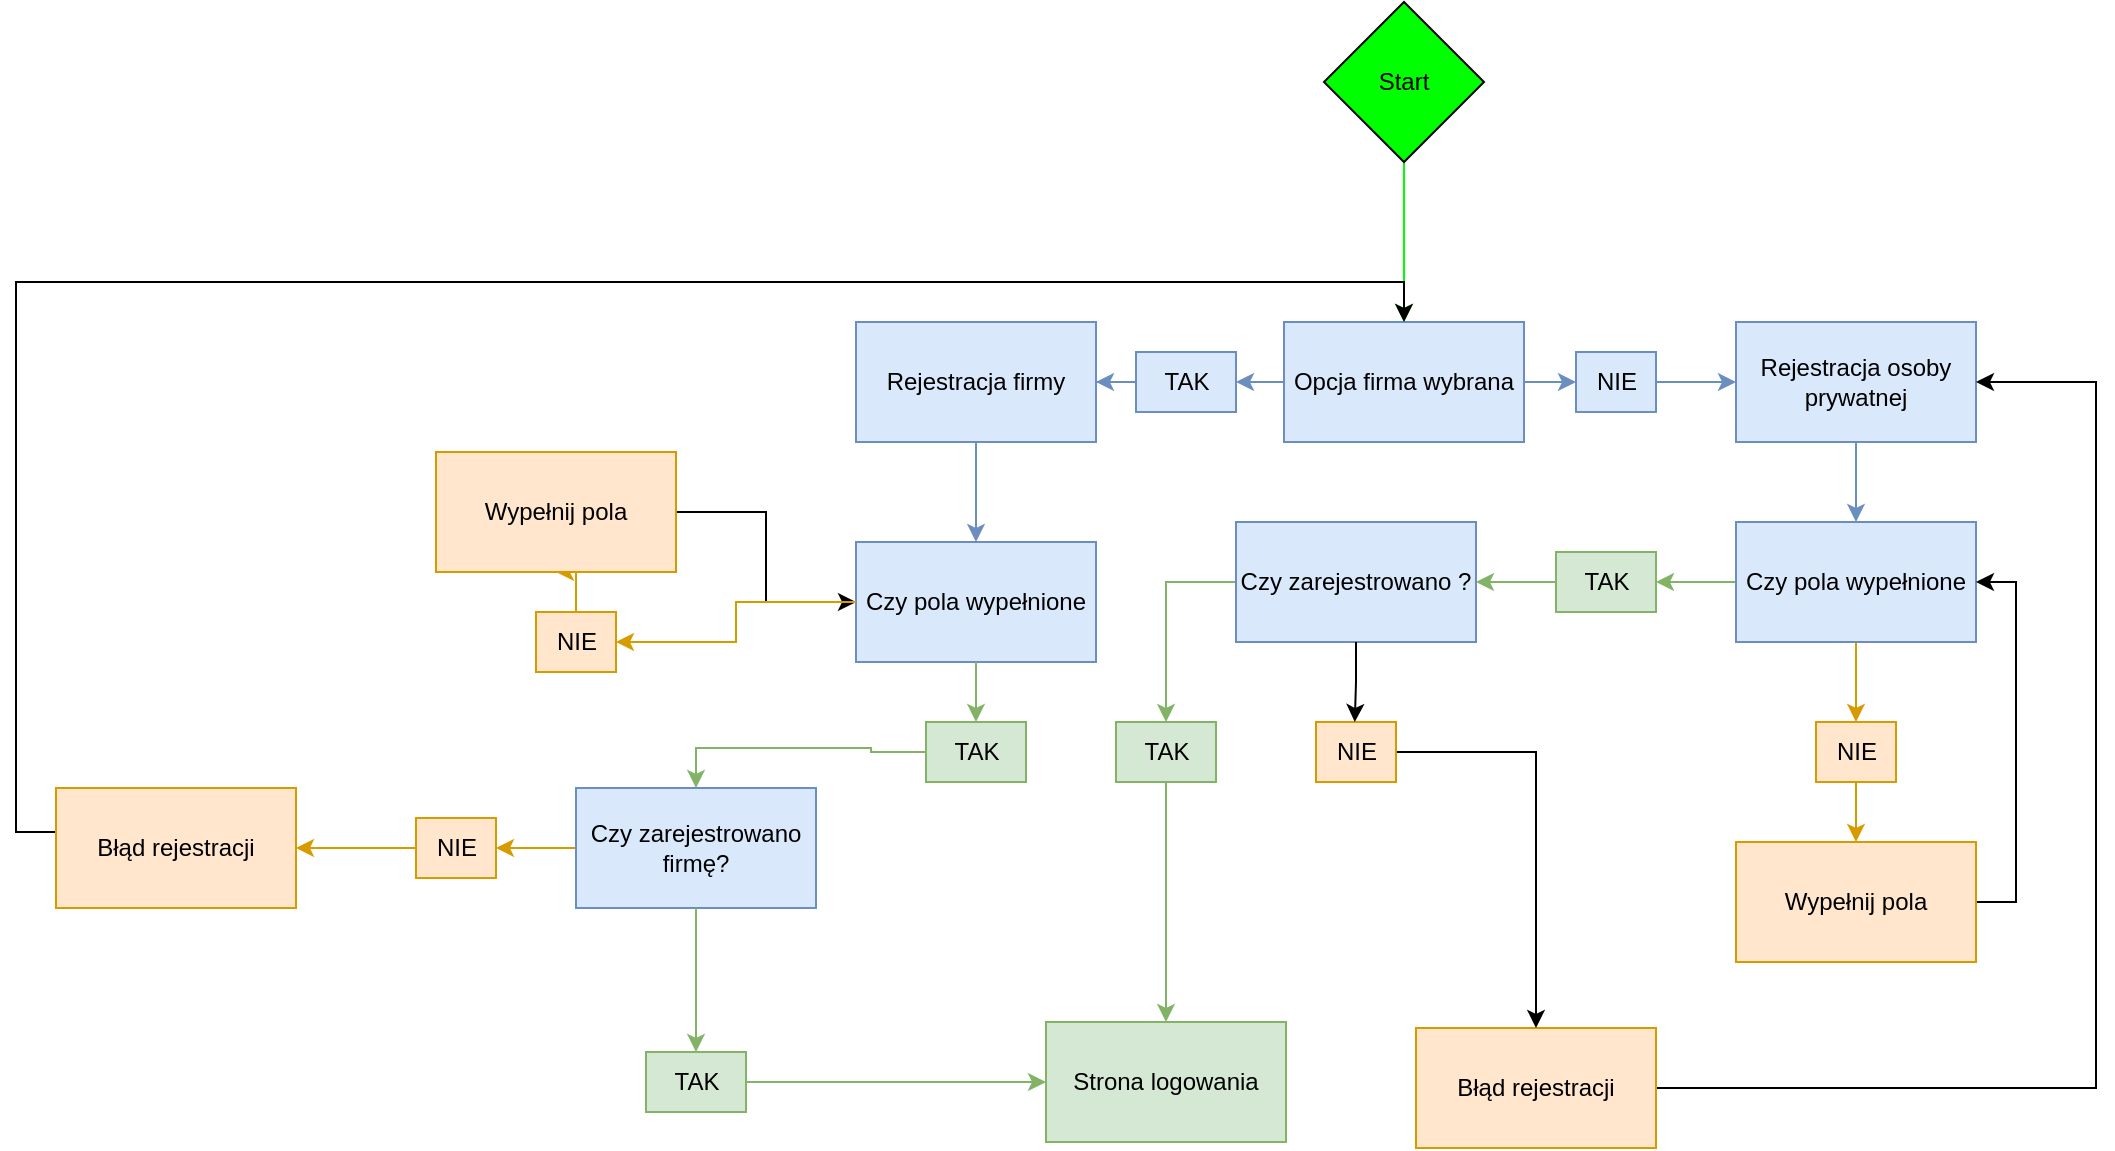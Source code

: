 <mxfile version="24.8.4">
  <diagram name="Strona-1" id="n98KaX4injBVcnxOvaJd">
    <mxGraphModel dx="1877" dy="1726" grid="1" gridSize="10" guides="1" tooltips="1" connect="1" arrows="1" fold="1" page="1" pageScale="1" pageWidth="827" pageHeight="1169" math="0" shadow="0">
      <root>
        <mxCell id="0" />
        <mxCell id="1" parent="0" />
        <mxCell id="3YU50Hzs8JmX-f17dHfL-24" value="" style="edgeStyle=orthogonalEdgeStyle;rounded=0;orthogonalLoop=1;jettySize=auto;html=1;fillColor=#d5e8d4;strokeColor=#00ff04;" parent="1" source="3YU50Hzs8JmX-f17dHfL-1" target="3YU50Hzs8JmX-f17dHfL-2" edge="1">
          <mxGeometry relative="1" as="geometry" />
        </mxCell>
        <mxCell id="3YU50Hzs8JmX-f17dHfL-1" value="Start" style="rhombus;whiteSpace=wrap;html=1;gradientColor=none;fillStyle=solid;fillColor=#00ff00;" parent="1" vertex="1">
          <mxGeometry x="374" y="-60" width="80" height="80" as="geometry" />
        </mxCell>
        <mxCell id="3YU50Hzs8JmX-f17dHfL-4" value="" style="edgeStyle=orthogonalEdgeStyle;rounded=0;orthogonalLoop=1;jettySize=auto;html=1;fillColor=#dae8fc;strokeColor=#6c8ebf;" parent="1" source="3YU50Hzs8JmX-f17dHfL-5" target="3YU50Hzs8JmX-f17dHfL-3" edge="1">
          <mxGeometry relative="1" as="geometry" />
        </mxCell>
        <mxCell id="3YU50Hzs8JmX-f17dHfL-7" value="" style="edgeStyle=orthogonalEdgeStyle;rounded=0;orthogonalLoop=1;jettySize=auto;html=1;fillColor=#dae8fc;strokeColor=#6c8ebf;" parent="1" source="3YU50Hzs8JmX-f17dHfL-8" target="3YU50Hzs8JmX-f17dHfL-6" edge="1">
          <mxGeometry relative="1" as="geometry" />
        </mxCell>
        <mxCell id="3YU50Hzs8JmX-f17dHfL-25" value="" style="edgeStyle=orthogonalEdgeStyle;rounded=0;orthogonalLoop=1;jettySize=auto;html=1;fillColor=#dae8fc;strokeColor=#6c8ebf;" parent="1" source="3YU50Hzs8JmX-f17dHfL-2" target="3YU50Hzs8JmX-f17dHfL-8" edge="1">
          <mxGeometry relative="1" as="geometry" />
        </mxCell>
        <mxCell id="3YU50Hzs8JmX-f17dHfL-2" value="Opcja firma wybrana" style="rounded=0;whiteSpace=wrap;html=1;fillColor=#dae8fc;strokeColor=#6c8ebf;" parent="1" vertex="1">
          <mxGeometry x="354" y="100" width="120" height="60" as="geometry" />
        </mxCell>
        <mxCell id="3YU50Hzs8JmX-f17dHfL-22" value="" style="edgeStyle=orthogonalEdgeStyle;rounded=0;orthogonalLoop=1;jettySize=auto;html=1;fillColor=#dae8fc;strokeColor=#6c8ebf;" parent="1" source="3YU50Hzs8JmX-f17dHfL-3" target="3YU50Hzs8JmX-f17dHfL-9" edge="1">
          <mxGeometry relative="1" as="geometry" />
        </mxCell>
        <mxCell id="3YU50Hzs8JmX-f17dHfL-3" value="Rejestracja firmy" style="rounded=0;whiteSpace=wrap;html=1;fillColor=#dae8fc;strokeColor=#6c8ebf;" parent="1" vertex="1">
          <mxGeometry x="140" y="100" width="120" height="60" as="geometry" />
        </mxCell>
        <mxCell id="3YU50Hzs8JmX-f17dHfL-35" value="" style="edgeStyle=orthogonalEdgeStyle;rounded=0;orthogonalLoop=1;jettySize=auto;html=1;fillColor=#dae8fc;strokeColor=#6c8ebf;" parent="1" source="3YU50Hzs8JmX-f17dHfL-6" target="3YU50Hzs8JmX-f17dHfL-34" edge="1">
          <mxGeometry relative="1" as="geometry" />
        </mxCell>
        <mxCell id="3YU50Hzs8JmX-f17dHfL-6" value="Rejestracja osoby prywatnej" style="whiteSpace=wrap;html=1;rounded=0;fillColor=#dae8fc;strokeColor=#6c8ebf;" parent="1" vertex="1">
          <mxGeometry x="580" y="100" width="120" height="60" as="geometry" />
        </mxCell>
        <mxCell id="3YU50Hzs8JmX-f17dHfL-12" value="" style="edgeStyle=orthogonalEdgeStyle;rounded=0;orthogonalLoop=1;jettySize=auto;html=1;fillColor=#d5e8d4;strokeColor=#82b366;" parent="1" source="3YU50Hzs8JmX-f17dHfL-13" target="3YU50Hzs8JmX-f17dHfL-11" edge="1">
          <mxGeometry relative="1" as="geometry" />
        </mxCell>
        <mxCell id="3YU50Hzs8JmX-f17dHfL-15" value="" style="edgeStyle=orthogonalEdgeStyle;rounded=0;orthogonalLoop=1;jettySize=auto;html=1;fillColor=#ffe6cc;strokeColor=#d79b00;" parent="1" source="3YU50Hzs8JmX-f17dHfL-16" target="3YU50Hzs8JmX-f17dHfL-14" edge="1">
          <mxGeometry relative="1" as="geometry" />
        </mxCell>
        <mxCell id="3YU50Hzs8JmX-f17dHfL-9" value="Czy pola wypełnione" style="whiteSpace=wrap;html=1;rounded=0;fillColor=#dae8fc;strokeColor=#6c8ebf;" parent="1" vertex="1">
          <mxGeometry x="140" y="210" width="120" height="60" as="geometry" />
        </mxCell>
        <mxCell id="3YU50Hzs8JmX-f17dHfL-27" value="" style="edgeStyle=orthogonalEdgeStyle;rounded=0;orthogonalLoop=1;jettySize=auto;html=1;fillColor=#d5e8d4;strokeColor=#82b366;" parent="1" source="3YU50Hzs8JmX-f17dHfL-28" target="3YU50Hzs8JmX-f17dHfL-26" edge="1">
          <mxGeometry relative="1" as="geometry" />
        </mxCell>
        <mxCell id="3YU50Hzs8JmX-f17dHfL-31" value="" style="edgeStyle=orthogonalEdgeStyle;rounded=0;orthogonalLoop=1;jettySize=auto;html=1;fillColor=#ffe6cc;strokeColor=#d79b00;" parent="1" source="3YU50Hzs8JmX-f17dHfL-11" target="3YU50Hzs8JmX-f17dHfL-30" edge="1">
          <mxGeometry relative="1" as="geometry" />
        </mxCell>
        <mxCell id="3YU50Hzs8JmX-f17dHfL-11" value="Czy zarejestrowano firmę?" style="whiteSpace=wrap;html=1;rounded=0;fillColor=#dae8fc;strokeColor=#6c8ebf;" parent="1" vertex="1">
          <mxGeometry y="333" width="120" height="60" as="geometry" />
        </mxCell>
        <mxCell id="GmKRQPEVRKqld6JltoJl-1" style="edgeStyle=orthogonalEdgeStyle;rounded=0;orthogonalLoop=1;jettySize=auto;html=1;" edge="1" parent="1" source="3YU50Hzs8JmX-f17dHfL-14" target="3YU50Hzs8JmX-f17dHfL-9">
          <mxGeometry relative="1" as="geometry" />
        </mxCell>
        <mxCell id="3YU50Hzs8JmX-f17dHfL-14" value="Wypełnij pola" style="whiteSpace=wrap;html=1;rounded=0;fillColor=#ffe6cc;strokeColor=#d79b00;" parent="1" vertex="1">
          <mxGeometry x="-70" y="165" width="120" height="60" as="geometry" />
        </mxCell>
        <mxCell id="3YU50Hzs8JmX-f17dHfL-17" value="" style="edgeStyle=orthogonalEdgeStyle;rounded=0;orthogonalLoop=1;jettySize=auto;html=1;fillColor=#d5e8d4;strokeColor=#82b366;" parent="1" source="3YU50Hzs8JmX-f17dHfL-9" target="3YU50Hzs8JmX-f17dHfL-13" edge="1">
          <mxGeometry relative="1" as="geometry">
            <mxPoint x="140" y="290" as="sourcePoint" />
            <mxPoint x="60" y="290" as="targetPoint" />
          </mxGeometry>
        </mxCell>
        <mxCell id="3YU50Hzs8JmX-f17dHfL-13" value="TAK" style="text;html=1;align=center;verticalAlign=middle;resizable=0;points=[];autosize=1;strokeColor=#82b366;fillColor=#d5e8d4;" parent="1" vertex="1">
          <mxGeometry x="175" y="300" width="50" height="30" as="geometry" />
        </mxCell>
        <mxCell id="3YU50Hzs8JmX-f17dHfL-19" value="" style="edgeStyle=orthogonalEdgeStyle;rounded=0;orthogonalLoop=1;jettySize=auto;html=1;fillColor=#ffe6cc;strokeColor=#d79b00;" parent="1" source="3YU50Hzs8JmX-f17dHfL-9" target="3YU50Hzs8JmX-f17dHfL-16" edge="1">
          <mxGeometry relative="1" as="geometry">
            <mxPoint x="200" y="320" as="sourcePoint" />
            <mxPoint x="200" y="400" as="targetPoint" />
          </mxGeometry>
        </mxCell>
        <mxCell id="3YU50Hzs8JmX-f17dHfL-16" value="NIE" style="text;html=1;align=center;verticalAlign=middle;resizable=0;points=[];autosize=1;strokeColor=#d79b00;fillColor=#ffe6cc;" parent="1" vertex="1">
          <mxGeometry x="-20" y="245" width="40" height="30" as="geometry" />
        </mxCell>
        <mxCell id="3YU50Hzs8JmX-f17dHfL-20" value="" style="edgeStyle=orthogonalEdgeStyle;rounded=0;orthogonalLoop=1;jettySize=auto;html=1;fillColor=#dae8fc;strokeColor=#6c8ebf;" parent="1" source="3YU50Hzs8JmX-f17dHfL-2" target="3YU50Hzs8JmX-f17dHfL-5" edge="1">
          <mxGeometry relative="1" as="geometry">
            <mxPoint x="340" y="130" as="sourcePoint" />
            <mxPoint x="260" y="130" as="targetPoint" />
          </mxGeometry>
        </mxCell>
        <mxCell id="3YU50Hzs8JmX-f17dHfL-5" value="TAK" style="text;html=1;align=center;verticalAlign=middle;resizable=0;points=[];autosize=1;strokeColor=#6c8ebf;fillColor=#dae8fc;" parent="1" vertex="1">
          <mxGeometry x="280" y="115" width="50" height="30" as="geometry" />
        </mxCell>
        <mxCell id="3YU50Hzs8JmX-f17dHfL-8" value="NIE" style="text;html=1;align=center;verticalAlign=middle;resizable=0;points=[];autosize=1;strokeColor=#6c8ebf;fillColor=#dae8fc;" parent="1" vertex="1">
          <mxGeometry x="500" y="115" width="40" height="30" as="geometry" />
        </mxCell>
        <mxCell id="3YU50Hzs8JmX-f17dHfL-26" value="Strona logowania" style="whiteSpace=wrap;html=1;rounded=0;fillColor=#d5e8d4;strokeColor=#82b366;" parent="1" vertex="1">
          <mxGeometry x="235" y="450" width="120" height="60" as="geometry" />
        </mxCell>
        <mxCell id="3YU50Hzs8JmX-f17dHfL-29" value="" style="edgeStyle=orthogonalEdgeStyle;rounded=0;orthogonalLoop=1;jettySize=auto;html=1;fillColor=#d5e8d4;strokeColor=#82b366;" parent="1" source="3YU50Hzs8JmX-f17dHfL-11" target="3YU50Hzs8JmX-f17dHfL-28" edge="1">
          <mxGeometry relative="1" as="geometry">
            <mxPoint y="320" as="sourcePoint" />
            <mxPoint y="400" as="targetPoint" />
          </mxGeometry>
        </mxCell>
        <mxCell id="3YU50Hzs8JmX-f17dHfL-28" value="TAK" style="text;html=1;align=center;verticalAlign=middle;resizable=0;points=[];autosize=1;strokeColor=#82b366;fillColor=#d5e8d4;" parent="1" vertex="1">
          <mxGeometry x="35" y="465" width="50" height="30" as="geometry" />
        </mxCell>
        <mxCell id="3YU50Hzs8JmX-f17dHfL-33" value="" style="edgeStyle=orthogonalEdgeStyle;rounded=0;orthogonalLoop=1;jettySize=auto;html=1;fillColor=#ffe6cc;strokeColor=#d79b00;entryX=1;entryY=0.5;entryDx=0;entryDy=0;" parent="1" source="3YU50Hzs8JmX-f17dHfL-30" edge="1" target="3YU50Hzs8JmX-f17dHfL-48">
          <mxGeometry relative="1" as="geometry">
            <mxPoint x="-130" y="363" as="targetPoint" />
          </mxGeometry>
        </mxCell>
        <mxCell id="3YU50Hzs8JmX-f17dHfL-30" value="NIE" style="text;html=1;align=center;verticalAlign=middle;resizable=0;points=[];autosize=1;strokeColor=#d79b00;fillColor=#ffe6cc;" parent="1" vertex="1">
          <mxGeometry x="-80" y="348" width="40" height="30" as="geometry" />
        </mxCell>
        <mxCell id="3YU50Hzs8JmX-f17dHfL-39" value="" style="edgeStyle=orthogonalEdgeStyle;rounded=0;orthogonalLoop=1;jettySize=auto;html=1;fillColor=#ffe6cc;strokeColor=#d79b00;" parent="1" source="3YU50Hzs8JmX-f17dHfL-34" target="3YU50Hzs8JmX-f17dHfL-37" edge="1">
          <mxGeometry relative="1" as="geometry" />
        </mxCell>
        <mxCell id="3YU50Hzs8JmX-f17dHfL-42" value="" style="edgeStyle=orthogonalEdgeStyle;rounded=0;orthogonalLoop=1;jettySize=auto;html=1;fillColor=#d5e8d4;strokeColor=#82b366;" parent="1" source="3YU50Hzs8JmX-f17dHfL-34" target="3YU50Hzs8JmX-f17dHfL-36" edge="1">
          <mxGeometry relative="1" as="geometry" />
        </mxCell>
        <mxCell id="3YU50Hzs8JmX-f17dHfL-34" value="Czy pola wypełnione" style="whiteSpace=wrap;html=1;rounded=0;fillColor=#dae8fc;strokeColor=#6c8ebf;" parent="1" vertex="1">
          <mxGeometry x="580" y="200" width="120" height="60" as="geometry" />
        </mxCell>
        <mxCell id="3YU50Hzs8JmX-f17dHfL-46" value="" style="edgeStyle=orthogonalEdgeStyle;rounded=0;orthogonalLoop=1;jettySize=auto;html=1;fillColor=#d5e8d4;strokeColor=#82b366;" parent="1" source="3YU50Hzs8JmX-f17dHfL-36" target="3YU50Hzs8JmX-f17dHfL-45" edge="1">
          <mxGeometry relative="1" as="geometry" />
        </mxCell>
        <mxCell id="3YU50Hzs8JmX-f17dHfL-36" value="TAK" style="text;html=1;align=center;verticalAlign=middle;resizable=0;points=[];autosize=1;strokeColor=#82b366;fillColor=#d5e8d4;" parent="1" vertex="1">
          <mxGeometry x="490" y="215" width="50" height="30" as="geometry" />
        </mxCell>
        <mxCell id="3YU50Hzs8JmX-f17dHfL-41" value="" style="edgeStyle=orthogonalEdgeStyle;rounded=0;orthogonalLoop=1;jettySize=auto;html=1;fillColor=#ffe6cc;strokeColor=#d79b00;" parent="1" source="3YU50Hzs8JmX-f17dHfL-37" target="3YU50Hzs8JmX-f17dHfL-40" edge="1">
          <mxGeometry relative="1" as="geometry" />
        </mxCell>
        <mxCell id="3YU50Hzs8JmX-f17dHfL-37" value="NIE" style="text;html=1;align=center;verticalAlign=middle;resizable=0;points=[];autosize=1;strokeColor=#d79b00;fillColor=#ffe6cc;" parent="1" vertex="1">
          <mxGeometry x="620" y="300" width="40" height="30" as="geometry" />
        </mxCell>
        <mxCell id="GmKRQPEVRKqld6JltoJl-9" style="edgeStyle=orthogonalEdgeStyle;rounded=0;orthogonalLoop=1;jettySize=auto;html=1;entryX=1;entryY=0.5;entryDx=0;entryDy=0;" edge="1" parent="1" source="3YU50Hzs8JmX-f17dHfL-40" target="3YU50Hzs8JmX-f17dHfL-34">
          <mxGeometry relative="1" as="geometry">
            <Array as="points">
              <mxPoint x="720" y="390" />
              <mxPoint x="720" y="230" />
            </Array>
          </mxGeometry>
        </mxCell>
        <mxCell id="3YU50Hzs8JmX-f17dHfL-40" value="Wypełnij pola" style="whiteSpace=wrap;html=1;fillColor=#ffe6cc;strokeColor=#d79b00;" parent="1" vertex="1">
          <mxGeometry x="580" y="360" width="120" height="60" as="geometry" />
        </mxCell>
        <mxCell id="nlLDU1IhZlnU9pc1OhMT-4" value="" style="edgeStyle=orthogonalEdgeStyle;rounded=0;orthogonalLoop=1;jettySize=auto;html=1;fillColor=#d5e8d4;strokeColor=#82b366;" parent="1" source="3YU50Hzs8JmX-f17dHfL-45" target="nlLDU1IhZlnU9pc1OhMT-3" edge="1">
          <mxGeometry relative="1" as="geometry" />
        </mxCell>
        <mxCell id="3YU50Hzs8JmX-f17dHfL-45" value="Czy zarejestrowano ?" style="whiteSpace=wrap;html=1;fillColor=#dae8fc;strokeColor=#6c8ebf;" parent="1" vertex="1">
          <mxGeometry x="330" y="200" width="120" height="60" as="geometry" />
        </mxCell>
        <mxCell id="GmKRQPEVRKqld6JltoJl-3" style="edgeStyle=orthogonalEdgeStyle;rounded=0;orthogonalLoop=1;jettySize=auto;html=1;entryX=0.5;entryY=0;entryDx=0;entryDy=0;" edge="1" parent="1" source="3YU50Hzs8JmX-f17dHfL-48" target="3YU50Hzs8JmX-f17dHfL-2">
          <mxGeometry relative="1" as="geometry">
            <mxPoint x="-180" y="480" as="targetPoint" />
            <Array as="points">
              <mxPoint x="-280" y="355" />
              <mxPoint x="-280" y="80" />
              <mxPoint x="414" y="80" />
            </Array>
          </mxGeometry>
        </mxCell>
        <mxCell id="3YU50Hzs8JmX-f17dHfL-48" value="Błąd rejestracji" style="whiteSpace=wrap;html=1;fillColor=#ffe6cc;strokeColor=#d79b00;" parent="1" vertex="1">
          <mxGeometry x="-260" y="333" width="120" height="60" as="geometry" />
        </mxCell>
        <mxCell id="nlLDU1IhZlnU9pc1OhMT-5" value="" style="edgeStyle=orthogonalEdgeStyle;rounded=0;orthogonalLoop=1;jettySize=auto;html=1;fillColor=#d5e8d4;strokeColor=#82b366;" parent="1" source="nlLDU1IhZlnU9pc1OhMT-3" target="3YU50Hzs8JmX-f17dHfL-26" edge="1">
          <mxGeometry relative="1" as="geometry" />
        </mxCell>
        <mxCell id="nlLDU1IhZlnU9pc1OhMT-3" value="TAK" style="text;html=1;align=center;verticalAlign=middle;resizable=0;points=[];autosize=1;strokeColor=#82b366;fillColor=#d5e8d4;" parent="1" vertex="1">
          <mxGeometry x="270" y="300" width="50" height="30" as="geometry" />
        </mxCell>
        <mxCell id="GmKRQPEVRKqld6JltoJl-8" style="edgeStyle=orthogonalEdgeStyle;rounded=0;orthogonalLoop=1;jettySize=auto;html=1;entryX=1;entryY=0.5;entryDx=0;entryDy=0;" edge="1" parent="1" source="nlLDU1IhZlnU9pc1OhMT-6" target="3YU50Hzs8JmX-f17dHfL-6">
          <mxGeometry relative="1" as="geometry">
            <Array as="points">
              <mxPoint x="760" y="483" />
              <mxPoint x="760" y="130" />
            </Array>
          </mxGeometry>
        </mxCell>
        <mxCell id="nlLDU1IhZlnU9pc1OhMT-6" value="Błąd rejestracji" style="whiteSpace=wrap;html=1;fillColor=#ffe6cc;strokeColor=#d79b00;" parent="1" vertex="1">
          <mxGeometry x="420" y="453" width="120" height="60" as="geometry" />
        </mxCell>
        <mxCell id="GmKRQPEVRKqld6JltoJl-7" style="edgeStyle=orthogonalEdgeStyle;rounded=0;orthogonalLoop=1;jettySize=auto;html=1;entryX=0.5;entryY=0;entryDx=0;entryDy=0;" edge="1" parent="1" source="nlLDU1IhZlnU9pc1OhMT-7" target="nlLDU1IhZlnU9pc1OhMT-6">
          <mxGeometry relative="1" as="geometry" />
        </mxCell>
        <mxCell id="nlLDU1IhZlnU9pc1OhMT-7" value="NIE" style="text;html=1;align=center;verticalAlign=middle;resizable=0;points=[];autosize=1;strokeColor=#d79b00;fillColor=#ffe6cc;" parent="1" vertex="1">
          <mxGeometry x="370" y="300" width="40" height="30" as="geometry" />
        </mxCell>
        <mxCell id="GmKRQPEVRKqld6JltoJl-6" style="edgeStyle=orthogonalEdgeStyle;rounded=0;orthogonalLoop=1;jettySize=auto;html=1;entryX=0.485;entryY=0;entryDx=0;entryDy=0;entryPerimeter=0;" edge="1" parent="1" source="3YU50Hzs8JmX-f17dHfL-45" target="nlLDU1IhZlnU9pc1OhMT-7">
          <mxGeometry relative="1" as="geometry" />
        </mxCell>
      </root>
    </mxGraphModel>
  </diagram>
</mxfile>
